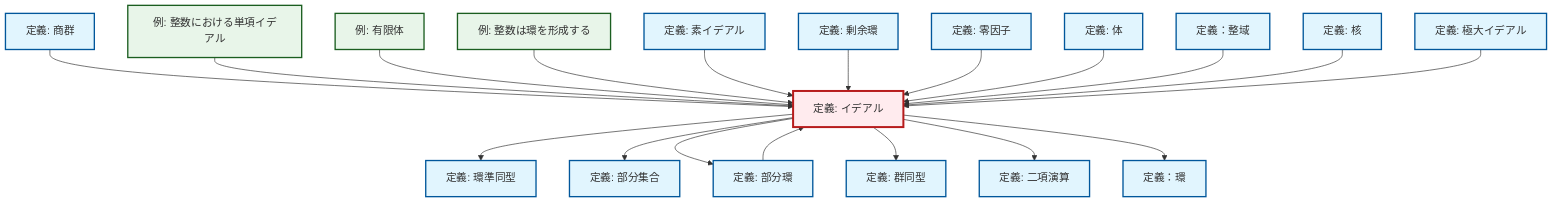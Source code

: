 graph TD
    classDef definition fill:#e1f5fe,stroke:#01579b,stroke-width:2px
    classDef theorem fill:#f3e5f5,stroke:#4a148c,stroke-width:2px
    classDef axiom fill:#fff3e0,stroke:#e65100,stroke-width:2px
    classDef example fill:#e8f5e9,stroke:#1b5e20,stroke-width:2px
    classDef current fill:#ffebee,stroke:#b71c1c,stroke-width:3px
    def-kernel["定義: 核"]:::definition
    def-prime-ideal["定義: 素イデアル"]:::definition
    ex-finite-field["例: 有限体"]:::example
    def-subset["定義: 部分集合"]:::definition
    ex-integers-ring["例: 整数は環を形成する"]:::example
    def-quotient-ring["定義: 剰余環"]:::definition
    def-ring-homomorphism["定義: 環準同型"]:::definition
    def-ideal["定義: イデアル"]:::definition
    def-subring["定義: 部分環"]:::definition
    def-maximal-ideal["定義: 極大イデアル"]:::definition
    ex-principal-ideal["例: 整数における単項イデアル"]:::example
    def-integral-domain["定義：整域"]:::definition
    def-isomorphism["定義: 群同型"]:::definition
    def-quotient-group["定義: 商群"]:::definition
    def-zero-divisor["定義: 零因子"]:::definition
    def-ring["定義：環"]:::definition
    def-field["定義: 体"]:::definition
    def-binary-operation["定義: 二項演算"]:::definition
    def-ideal --> def-ring-homomorphism
    def-quotient-group --> def-ideal
    ex-principal-ideal --> def-ideal
    ex-finite-field --> def-ideal
    def-ideal --> def-subset
    ex-integers-ring --> def-ideal
    def-prime-ideal --> def-ideal
    def-ideal --> def-subring
    def-ideal --> def-isomorphism
    def-quotient-ring --> def-ideal
    def-ideal --> def-binary-operation
    def-zero-divisor --> def-ideal
    def-subring --> def-ideal
    def-field --> def-ideal
    def-integral-domain --> def-ideal
    def-kernel --> def-ideal
    def-ideal --> def-ring
    def-maximal-ideal --> def-ideal
    class def-ideal current